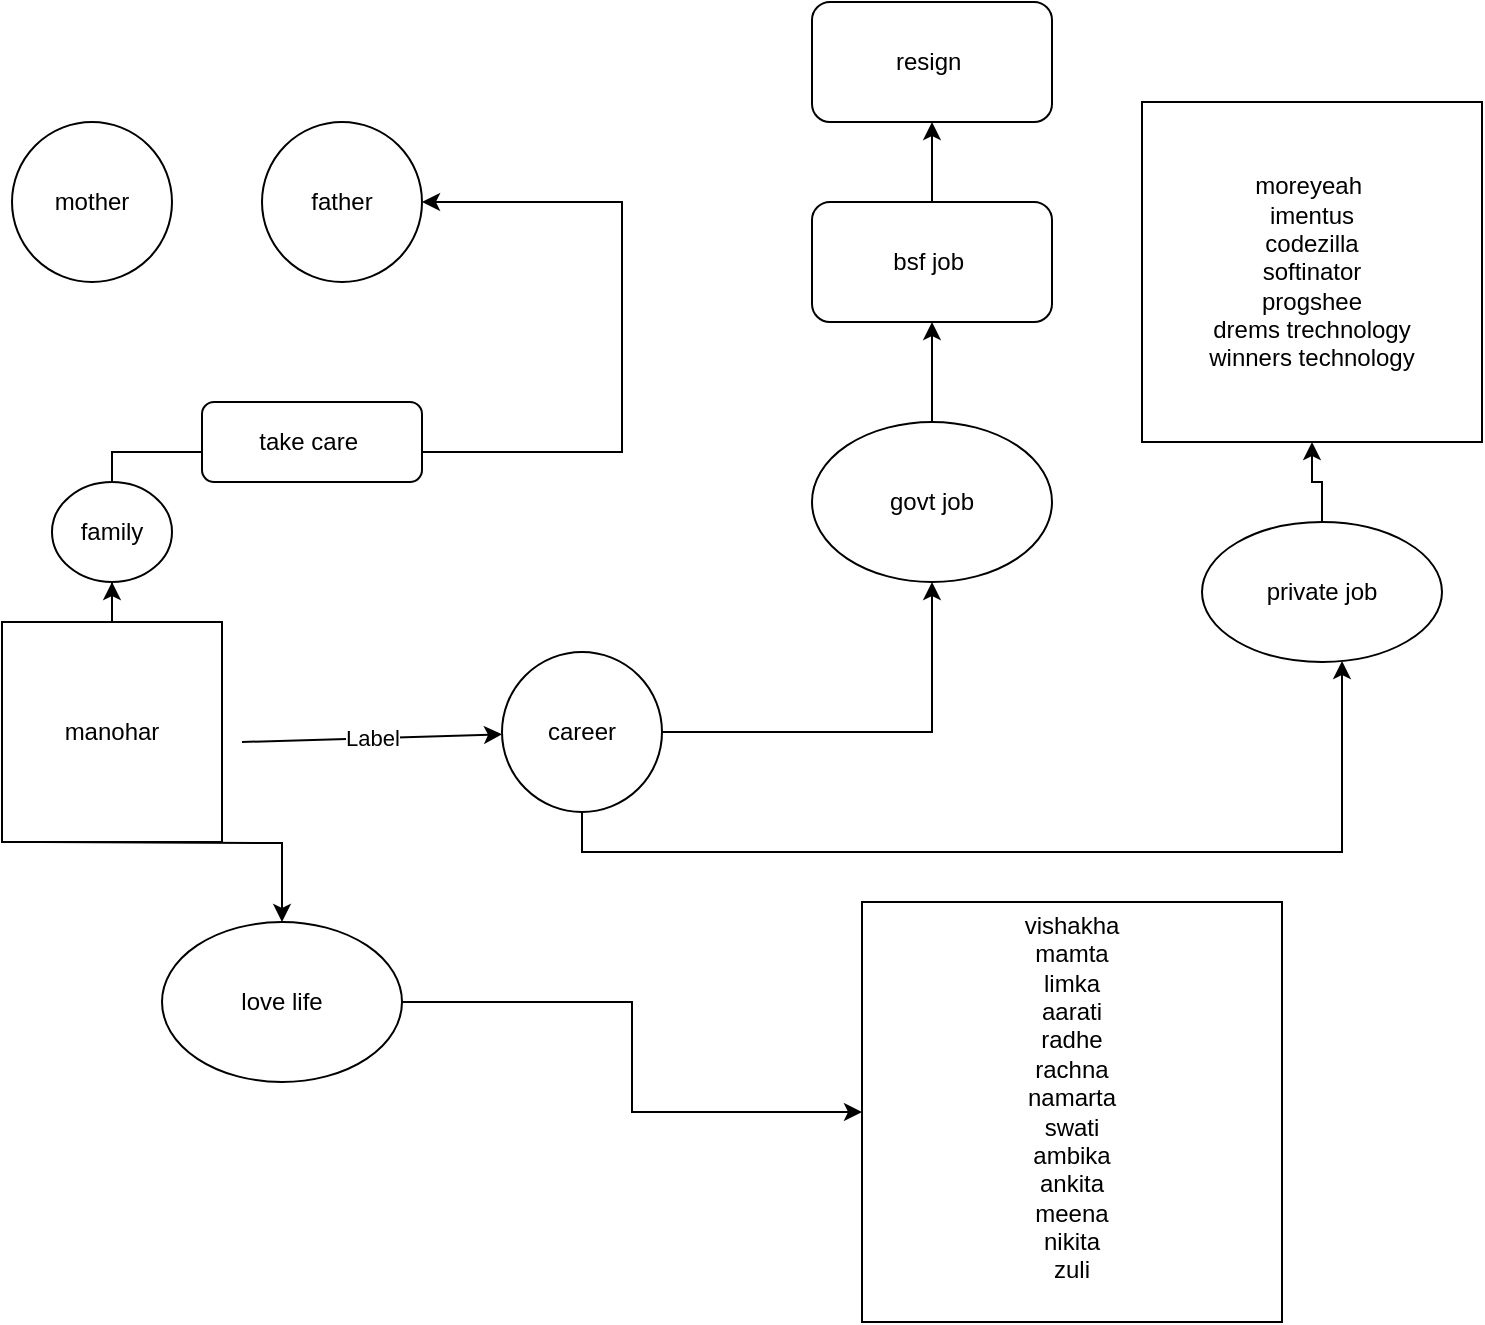 <mxfile version="25.0.3">
  <diagram name="Page-1" id="W_MqonJkzumBF_kxNDYb">
    <mxGraphModel dx="1434" dy="746" grid="1" gridSize="10" guides="1" tooltips="1" connect="1" arrows="1" fold="1" page="1" pageScale="1" pageWidth="850" pageHeight="1100" math="0" shadow="0">
      <root>
        <mxCell id="0" />
        <mxCell id="1" parent="0" />
        <mxCell id="b853F4kF5L9PiOg93ZiO-4" style="edgeStyle=orthogonalEdgeStyle;rounded=0;orthogonalLoop=1;jettySize=auto;html=1;exitX=0.5;exitY=0;exitDx=0;exitDy=0;" edge="1" parent="1" source="b853F4kF5L9PiOg93ZiO-8" target="b853F4kF5L9PiOg93ZiO-5">
          <mxGeometry relative="1" as="geometry">
            <mxPoint x="240" y="130" as="targetPoint" />
            <Array as="points">
              <mxPoint x="75" y="235" />
              <mxPoint x="330" y="235" />
              <mxPoint x="330" y="110" />
            </Array>
          </mxGeometry>
        </mxCell>
        <mxCell id="b853F4kF5L9PiOg93ZiO-19" style="edgeStyle=orthogonalEdgeStyle;rounded=0;orthogonalLoop=1;jettySize=auto;html=1;" edge="1" parent="1" target="b853F4kF5L9PiOg93ZiO-20">
          <mxGeometry relative="1" as="geometry">
            <mxPoint x="160" y="510" as="targetPoint" />
            <mxPoint x="40" y="430" as="sourcePoint" />
          </mxGeometry>
        </mxCell>
        <mxCell id="b853F4kF5L9PiOg93ZiO-1" value="manohar" style="whiteSpace=wrap;html=1;aspect=fixed;" vertex="1" parent="1">
          <mxGeometry x="20" y="320" width="110" height="110" as="geometry" />
        </mxCell>
        <mxCell id="b853F4kF5L9PiOg93ZiO-2" value="" style="endArrow=classic;html=1;rounded=0;" edge="1" parent="1" target="b853F4kF5L9PiOg93ZiO-10">
          <mxGeometry relative="1" as="geometry">
            <mxPoint x="140" y="380" as="sourcePoint" />
            <mxPoint x="360" y="380" as="targetPoint" />
          </mxGeometry>
        </mxCell>
        <mxCell id="b853F4kF5L9PiOg93ZiO-3" value="Label" style="edgeLabel;resizable=0;html=1;;align=center;verticalAlign=middle;" connectable="0" vertex="1" parent="b853F4kF5L9PiOg93ZiO-2">
          <mxGeometry relative="1" as="geometry" />
        </mxCell>
        <mxCell id="b853F4kF5L9PiOg93ZiO-5" value="father" style="ellipse;whiteSpace=wrap;html=1;aspect=fixed;" vertex="1" parent="1">
          <mxGeometry x="150" y="70" width="80" height="80" as="geometry" />
        </mxCell>
        <mxCell id="b853F4kF5L9PiOg93ZiO-6" value="mother" style="ellipse;whiteSpace=wrap;html=1;aspect=fixed;" vertex="1" parent="1">
          <mxGeometry x="25" y="70" width="80" height="80" as="geometry" />
        </mxCell>
        <mxCell id="b853F4kF5L9PiOg93ZiO-7" value="take care&amp;nbsp;" style="rounded=1;whiteSpace=wrap;html=1;" vertex="1" parent="1">
          <mxGeometry x="120" y="210" width="110" height="40" as="geometry" />
        </mxCell>
        <mxCell id="b853F4kF5L9PiOg93ZiO-9" value="" style="edgeStyle=orthogonalEdgeStyle;rounded=0;orthogonalLoop=1;jettySize=auto;html=1;exitX=0.5;exitY=0;exitDx=0;exitDy=0;" edge="1" parent="1" source="b853F4kF5L9PiOg93ZiO-1" target="b853F4kF5L9PiOg93ZiO-8">
          <mxGeometry relative="1" as="geometry">
            <mxPoint x="230" y="110" as="targetPoint" />
            <mxPoint x="75" y="320" as="sourcePoint" />
            <Array as="points" />
          </mxGeometry>
        </mxCell>
        <mxCell id="b853F4kF5L9PiOg93ZiO-8" value="family" style="ellipse;whiteSpace=wrap;html=1;" vertex="1" parent="1">
          <mxGeometry x="45" y="250" width="60" height="50" as="geometry" />
        </mxCell>
        <mxCell id="b853F4kF5L9PiOg93ZiO-11" style="edgeStyle=orthogonalEdgeStyle;rounded=0;orthogonalLoop=1;jettySize=auto;html=1;" edge="1" parent="1" source="b853F4kF5L9PiOg93ZiO-13" target="b853F4kF5L9PiOg93ZiO-12">
          <mxGeometry relative="1" as="geometry">
            <mxPoint x="480" y="375" as="targetPoint" />
          </mxGeometry>
        </mxCell>
        <mxCell id="b853F4kF5L9PiOg93ZiO-15" style="edgeStyle=orthogonalEdgeStyle;rounded=0;orthogonalLoop=1;jettySize=auto;html=1;exitX=0.5;exitY=1;exitDx=0;exitDy=0;" edge="1" parent="1" source="b853F4kF5L9PiOg93ZiO-10" target="b853F4kF5L9PiOg93ZiO-16">
          <mxGeometry relative="1" as="geometry">
            <mxPoint x="690" y="220" as="targetPoint" />
            <Array as="points">
              <mxPoint x="310" y="435" />
              <mxPoint x="690" y="435" />
            </Array>
          </mxGeometry>
        </mxCell>
        <mxCell id="b853F4kF5L9PiOg93ZiO-10" value="career" style="ellipse;whiteSpace=wrap;html=1;aspect=fixed;" vertex="1" parent="1">
          <mxGeometry x="270" y="335" width="80" height="80" as="geometry" />
        </mxCell>
        <mxCell id="b853F4kF5L9PiOg93ZiO-24" value="" style="edgeStyle=orthogonalEdgeStyle;rounded=0;orthogonalLoop=1;jettySize=auto;html=1;" edge="1" parent="1" source="b853F4kF5L9PiOg93ZiO-12" target="b853F4kF5L9PiOg93ZiO-23">
          <mxGeometry relative="1" as="geometry" />
        </mxCell>
        <mxCell id="b853F4kF5L9PiOg93ZiO-12" value="bsf job&amp;nbsp;" style="rounded=1;whiteSpace=wrap;html=1;" vertex="1" parent="1">
          <mxGeometry x="425" y="110" width="120" height="60" as="geometry" />
        </mxCell>
        <mxCell id="b853F4kF5L9PiOg93ZiO-14" value="" style="edgeStyle=orthogonalEdgeStyle;rounded=0;orthogonalLoop=1;jettySize=auto;html=1;" edge="1" parent="1" source="b853F4kF5L9PiOg93ZiO-10" target="b853F4kF5L9PiOg93ZiO-13">
          <mxGeometry relative="1" as="geometry">
            <mxPoint x="485" y="170" as="targetPoint" />
            <mxPoint x="350" y="375" as="sourcePoint" />
            <Array as="points">
              <mxPoint x="485" y="375" />
            </Array>
          </mxGeometry>
        </mxCell>
        <mxCell id="b853F4kF5L9PiOg93ZiO-13" value="govt job" style="ellipse;whiteSpace=wrap;html=1;" vertex="1" parent="1">
          <mxGeometry x="425" y="220" width="120" height="80" as="geometry" />
        </mxCell>
        <mxCell id="b853F4kF5L9PiOg93ZiO-17" style="edgeStyle=orthogonalEdgeStyle;rounded=0;orthogonalLoop=1;jettySize=auto;html=1;" edge="1" parent="1" source="b853F4kF5L9PiOg93ZiO-16" target="b853F4kF5L9PiOg93ZiO-18">
          <mxGeometry relative="1" as="geometry">
            <mxPoint x="680" y="160" as="targetPoint" />
          </mxGeometry>
        </mxCell>
        <mxCell id="b853F4kF5L9PiOg93ZiO-16" value="private job" style="ellipse;whiteSpace=wrap;html=1;" vertex="1" parent="1">
          <mxGeometry x="620" y="270" width="120" height="70" as="geometry" />
        </mxCell>
        <mxCell id="b853F4kF5L9PiOg93ZiO-18" value="moreyeah&amp;nbsp;&lt;div&gt;imentus&lt;/div&gt;&lt;div&gt;codezilla&lt;/div&gt;&lt;div&gt;softinator&lt;/div&gt;&lt;div&gt;progshee&lt;/div&gt;&lt;div&gt;drems trechnology&lt;/div&gt;&lt;div&gt;winners technology&lt;/div&gt;" style="whiteSpace=wrap;html=1;aspect=fixed;" vertex="1" parent="1">
          <mxGeometry x="590" y="60" width="170" height="170" as="geometry" />
        </mxCell>
        <mxCell id="b853F4kF5L9PiOg93ZiO-21" style="edgeStyle=orthogonalEdgeStyle;rounded=0;orthogonalLoop=1;jettySize=auto;html=1;" edge="1" parent="1" source="b853F4kF5L9PiOg93ZiO-20" target="b853F4kF5L9PiOg93ZiO-22">
          <mxGeometry relative="1" as="geometry">
            <mxPoint x="420" y="500" as="targetPoint" />
          </mxGeometry>
        </mxCell>
        <mxCell id="b853F4kF5L9PiOg93ZiO-20" value="love life" style="ellipse;whiteSpace=wrap;html=1;" vertex="1" parent="1">
          <mxGeometry x="100" y="470" width="120" height="80" as="geometry" />
        </mxCell>
        <mxCell id="b853F4kF5L9PiOg93ZiO-22" value="vishakha&lt;div&gt;mamta&lt;/div&gt;&lt;div&gt;limka&lt;/div&gt;&lt;div&gt;aarati&lt;/div&gt;&lt;div&gt;radhe&lt;/div&gt;&lt;div&gt;rachna&lt;/div&gt;&lt;div&gt;namarta&lt;/div&gt;&lt;div&gt;swati&lt;/div&gt;&lt;div&gt;ambika&lt;/div&gt;&lt;div&gt;ankita&lt;/div&gt;&lt;div&gt;meena&lt;/div&gt;&lt;div&gt;nikita&lt;/div&gt;&lt;div&gt;zuli&lt;/div&gt;&lt;div&gt;&lt;br&gt;&lt;/div&gt;" style="whiteSpace=wrap;html=1;aspect=fixed;" vertex="1" parent="1">
          <mxGeometry x="450" y="460" width="210" height="210" as="geometry" />
        </mxCell>
        <mxCell id="b853F4kF5L9PiOg93ZiO-23" value="resign&amp;nbsp;" style="whiteSpace=wrap;html=1;rounded=1;" vertex="1" parent="1">
          <mxGeometry x="425" y="10" width="120" height="60" as="geometry" />
        </mxCell>
      </root>
    </mxGraphModel>
  </diagram>
</mxfile>
